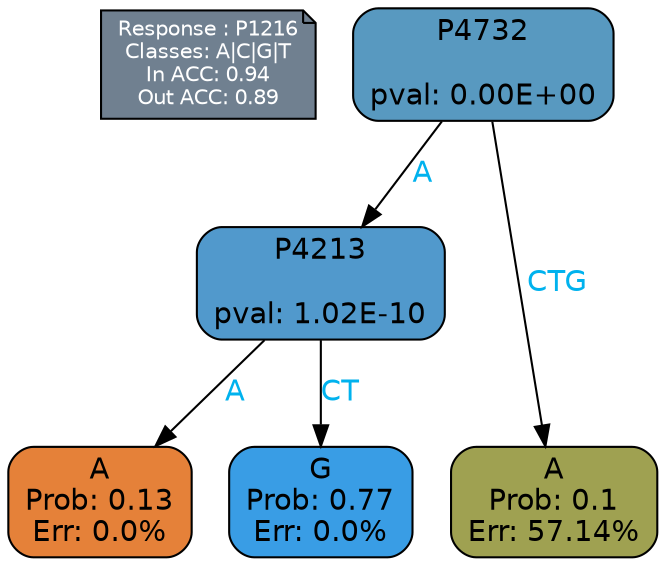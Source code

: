 digraph Tree {
node [shape=box, style="filled, rounded", color="black", fontname=helvetica] ;
graph [ranksep=equally, splines=polylines, bgcolor=transparent, dpi=600] ;
edge [fontname=helvetica] ;
LEGEND [label="Response : P1216
Classes: A|C|G|T
In ACC: 0.94
Out ACC: 0.89
",shape=note,align=left,style=filled,fillcolor="slategray",fontcolor="white",fontsize=10];1 [label="P4732

pval: 0.00E+00", fillcolor="#5899c0"] ;
2 [label="P4213

pval: 1.02E-10", fillcolor="#5199cc"] ;
3 [label="A
Prob: 0.13
Err: 0.0%", fillcolor="#e58139"] ;
4 [label="G
Prob: 0.77
Err: 0.0%", fillcolor="#399de5"] ;
5 [label="A
Prob: 0.1
Err: 57.14%", fillcolor="#9fa151"] ;
1 -> 2 [label="A",fontcolor=deepskyblue2] ;
1 -> 5 [label="CTG",fontcolor=deepskyblue2] ;
2 -> 3 [label="A",fontcolor=deepskyblue2] ;
2 -> 4 [label="CT",fontcolor=deepskyblue2] ;
{rank = same; 3;4;5;}{rank = same; LEGEND;1;}}